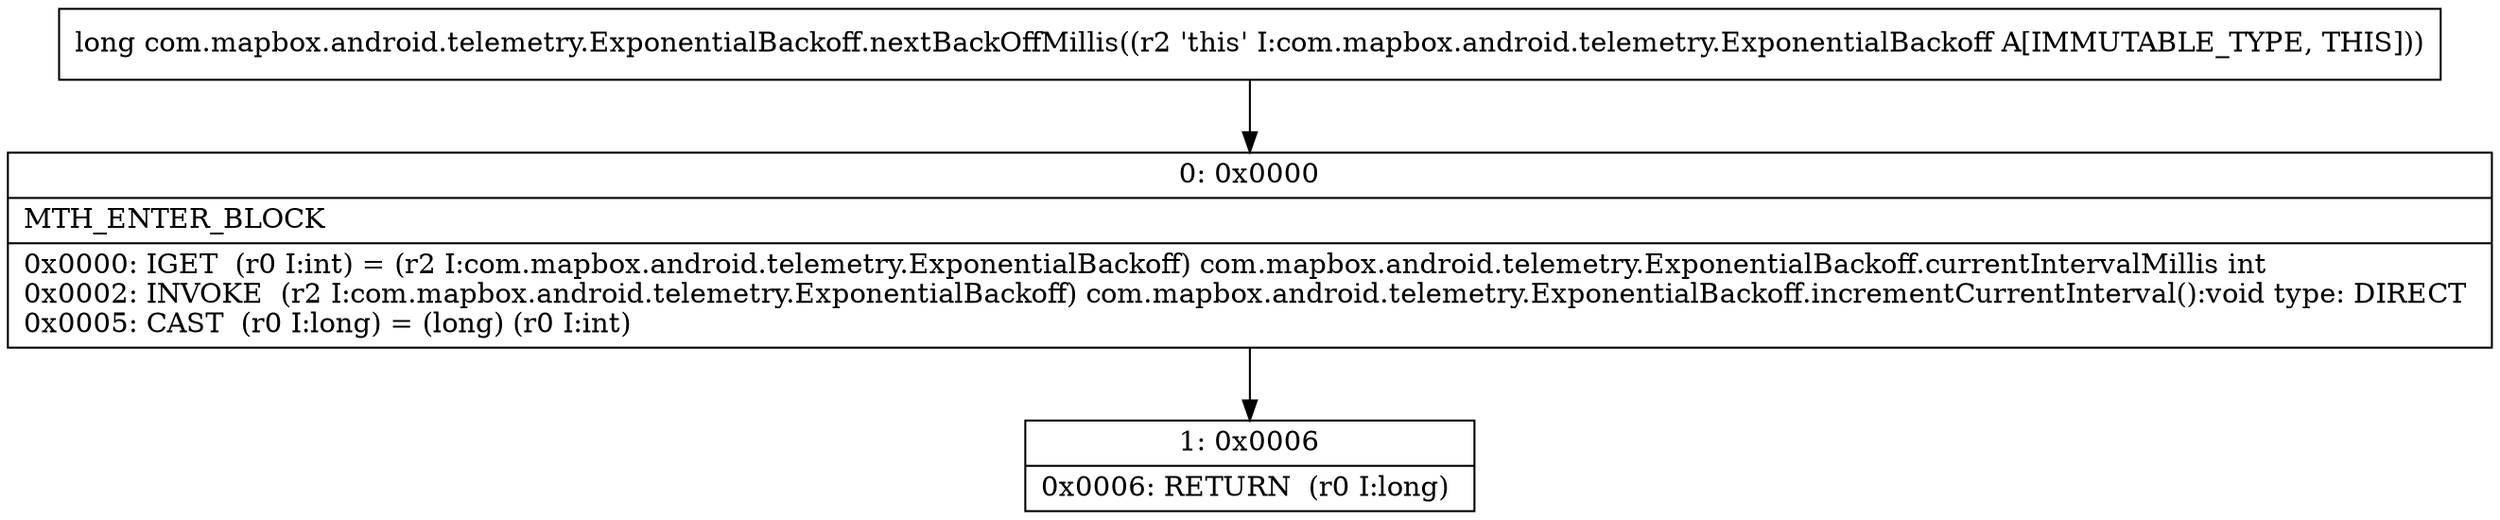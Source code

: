 digraph "CFG forcom.mapbox.android.telemetry.ExponentialBackoff.nextBackOffMillis()J" {
Node_0 [shape=record,label="{0\:\ 0x0000|MTH_ENTER_BLOCK\l|0x0000: IGET  (r0 I:int) = (r2 I:com.mapbox.android.telemetry.ExponentialBackoff) com.mapbox.android.telemetry.ExponentialBackoff.currentIntervalMillis int \l0x0002: INVOKE  (r2 I:com.mapbox.android.telemetry.ExponentialBackoff) com.mapbox.android.telemetry.ExponentialBackoff.incrementCurrentInterval():void type: DIRECT \l0x0005: CAST  (r0 I:long) = (long) (r0 I:int) \l}"];
Node_1 [shape=record,label="{1\:\ 0x0006|0x0006: RETURN  (r0 I:long) \l}"];
MethodNode[shape=record,label="{long com.mapbox.android.telemetry.ExponentialBackoff.nextBackOffMillis((r2 'this' I:com.mapbox.android.telemetry.ExponentialBackoff A[IMMUTABLE_TYPE, THIS])) }"];
MethodNode -> Node_0;
Node_0 -> Node_1;
}


